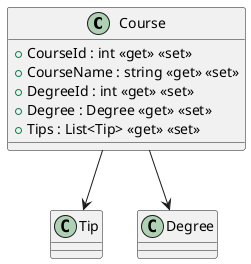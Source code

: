 @startuml
class Course {
    + CourseId : int <<get>> <<set>>
    + CourseName : string <<get>> <<set>>
    + DegreeId : int <<get>> <<set>>
    + Degree : Degree <<get>> <<set>>
    + Tips : List<Tip> <<get>> <<set>>
}
Course --> Tip
Course --> Degree
@enduml

